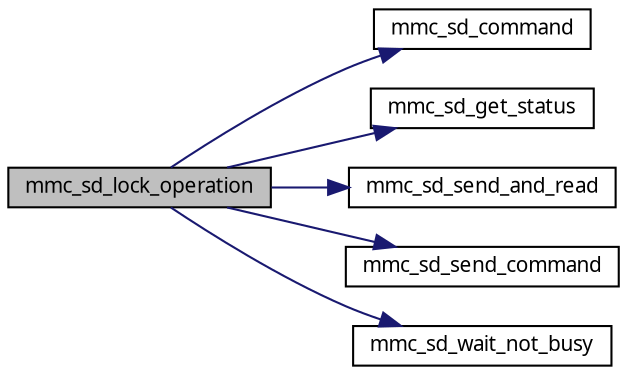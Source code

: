 digraph G
{
  edge [fontname="FreeSans.ttf",fontsize=10,labelfontname="FreeSans.ttf",labelfontsize=10];
  node [fontname="FreeSans.ttf",fontsize=10,shape=record];
  rankdir=LR;
  Node1 [label="mmc_sd_lock_operation",height=0.2,width=0.4,color="black", fillcolor="grey75", style="filled" fontcolor="black"];
  Node1 -> Node2 [color="midnightblue",fontsize=10,style="solid",fontname="FreeSans.ttf"];
  Node2 [label="mmc_sd_command",height=0.2,width=0.4,color="black", fillcolor="white", style="filled",URL="$a00053.html#d44c557819de442a38af1a63af2b7eb6"];
  Node1 -> Node3 [color="midnightblue",fontsize=10,style="solid",fontname="FreeSans.ttf"];
  Node3 [label="mmc_sd_get_status",height=0.2,width=0.4,color="black", fillcolor="white", style="filled",URL="$a00053.html#be42ef551da85c659240ebe5df2009f5"];
  Node1 -> Node4 [color="midnightblue",fontsize=10,style="solid",fontname="FreeSans.ttf"];
  Node4 [label="mmc_sd_send_and_read",height=0.2,width=0.4,color="black", fillcolor="white", style="filled",URL="$a00053.html#5dd1159797d002ed8fa7344e4d661bbb"];
  Node1 -> Node5 [color="midnightblue",fontsize=10,style="solid",fontname="FreeSans.ttf"];
  Node5 [label="mmc_sd_send_command",height=0.2,width=0.4,color="black", fillcolor="white", style="filled",URL="$a00053.html#a70aab6711f6c7fc7f4a8bd9f3c2355c"];
  Node1 -> Node6 [color="midnightblue",fontsize=10,style="solid",fontname="FreeSans.ttf"];
  Node6 [label="mmc_sd_wait_not_busy",height=0.2,width=0.4,color="black", fillcolor="white", style="filled",URL="$a00053.html#b8c6dec121c640e11375ffe22264dd52"];
}
